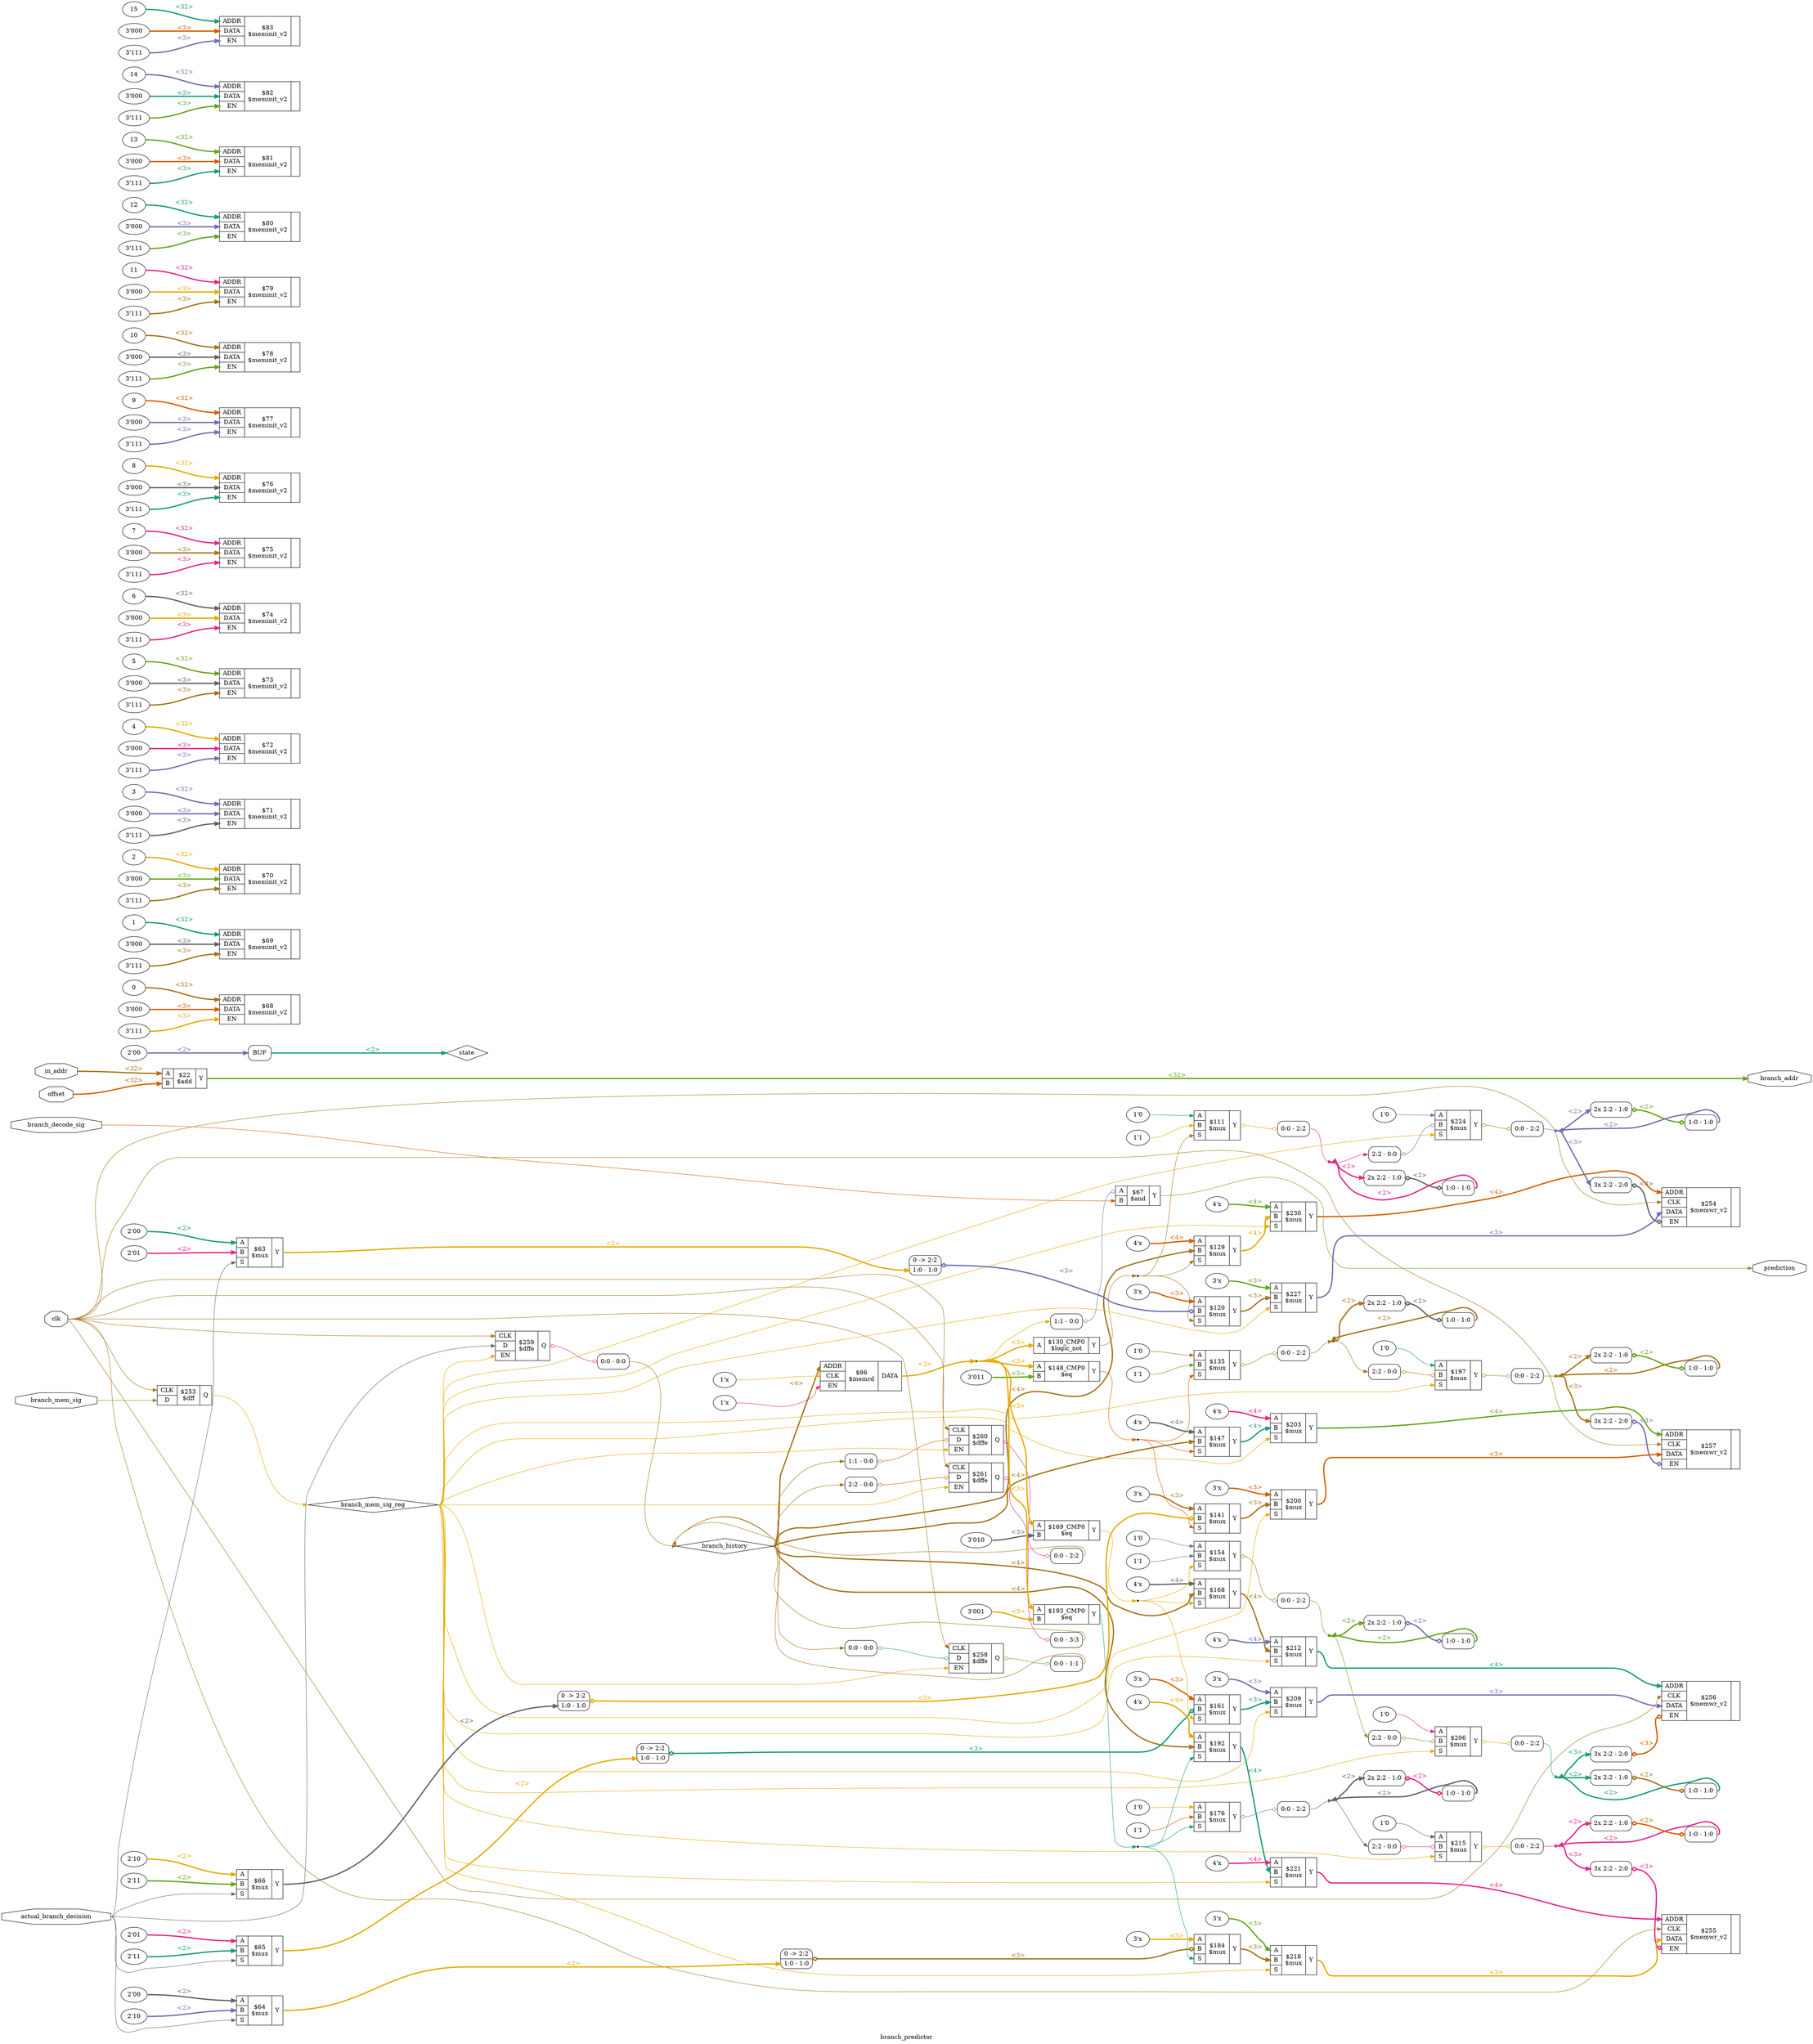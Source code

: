 digraph "branch_predictor" {
label="branch_predictor";
rankdir="LR";
remincross=true;
n34 [ shape=octagon, label="actual_branch_decision", color="black", fontcolor="black" ];
n35 [ shape=octagon, label="branch_addr", color="black", fontcolor="black" ];
n36 [ shape=octagon, label="branch_decode_sig", color="black", fontcolor="black" ];
n37 [ shape=diamond, label="branch_history", color="black", fontcolor="black" ];
n38 [ shape=octagon, label="branch_mem_sig", color="black", fontcolor="black" ];
n39 [ shape=diamond, label="branch_mem_sig_reg", color="black", fontcolor="black" ];
n40 [ shape=octagon, label="clk", color="black", fontcolor="black" ];
n41 [ shape=octagon, label="in_addr", color="black", fontcolor="black" ];
n42 [ shape=octagon, label="offset", color="black", fontcolor="black" ];
n43 [ shape=octagon, label="prediction", color="black", fontcolor="black" ];
n44 [ shape=diamond, label="state", color="black", fontcolor="black" ];
{ rank="source"; n34; n36; n38; n40; n41; n42;}
{ rank="sink"; n35; n43;}
c48 [ shape=record, label="{{<p45> A|<p46> B}|$22\n$add|{<p47> Y}}" ];
c49 [ shape=record, label="{{<p45> A|<p46> B}|$67\n$and|{<p47> Y}}" ];
x0 [ shape=record, style=rounded, label="<s0> 1:1 - 0:0 " ];
x0:e -> c49:p45:w [arrowhead=odiamond, arrowtail=odiamond, dir=both, colorscheme="dark28", color="3", fontcolor="3", label=""];
c54 [ shape=record, label="{{<p50> CLK|<p51> D|<p52> EN}|$258\n$dffe|{<p53> Q}}" ];
x1 [ shape=record, style=rounded, label="<s0> 0:0 - 0:0 " ];
x1:e -> c54:p51:w [arrowhead=odiamond, arrowtail=odiamond, dir=both, colorscheme="dark28", color="1", fontcolor="1", label=""];
x2 [ shape=record, style=rounded, label="<s0> 0:0 - 1:1 " ];
c54:p53:e -> x2:w [arrowhead=odiamond, arrowtail=odiamond, dir=both, colorscheme="dark28", color="5", fontcolor="5", label=""];
c55 [ shape=record, label="{{<p50> CLK|<p51> D|<p52> EN}|$259\n$dffe|{<p53> Q}}" ];
x3 [ shape=record, style=rounded, label="<s0> 0:0 - 0:0 " ];
c55:p53:e -> x3:w [arrowhead=odiamond, arrowtail=odiamond, dir=both, colorscheme="dark28", color="4", fontcolor="4", label=""];
c56 [ shape=record, label="{{<p50> CLK|<p51> D|<p52> EN}|$260\n$dffe|{<p53> Q}}" ];
x4 [ shape=record, style=rounded, label="<s0> 1:1 - 0:0 " ];
x4:e -> c56:p51:w [arrowhead=odiamond, arrowtail=odiamond, dir=both, colorscheme="dark28", color="2", fontcolor="2", label=""];
x5 [ shape=record, style=rounded, label="<s0> 0:0 - 2:2 " ];
c56:p53:e -> x5:w [arrowhead=odiamond, arrowtail=odiamond, dir=both, colorscheme="dark28", color="4", fontcolor="4", label=""];
c57 [ shape=record, label="{{<p50> CLK|<p51> D|<p52> EN}|$261\n$dffe|{<p53> Q}}" ];
x6 [ shape=record, style=rounded, label="<s0> 2:2 - 0:0 " ];
x6:e -> c57:p51:w [arrowhead=odiamond, arrowtail=odiamond, dir=both, colorscheme="dark28", color="2", fontcolor="2", label=""];
x7 [ shape=record, style=rounded, label="<s0> 0:0 - 3:3 " ];
c57:p53:e -> x7:w [arrowhead=odiamond, arrowtail=odiamond, dir=both, colorscheme="dark28", color="4", fontcolor="4", label=""];
c60 [ shape=record, label="{{<p58> ADDR|<p50> CLK|<p59> DATA|<p52> EN}|$254\n$memwr_v2|{}}" ];
x8 [ shape=record, style=rounded, label="<s2> 3x 2:2 - 2:0 " ];
x8:e -> c60:p52:w [arrowhead=odiamond, arrowtail=odiamond, dir=both, colorscheme="dark28", color="8", fontcolor="8", style="setlinewidth(3)", label="<3>"];
c61 [ shape=record, label="{{<p58> ADDR|<p50> CLK|<p59> DATA|<p52> EN}|$255\n$memwr_v2|{}}" ];
x9 [ shape=record, style=rounded, label="<s2> 3x 2:2 - 2:0 " ];
x9:e -> c61:p52:w [arrowhead=odiamond, arrowtail=odiamond, dir=both, colorscheme="dark28", color="4", fontcolor="4", style="setlinewidth(3)", label="<3>"];
c62 [ shape=record, label="{{<p58> ADDR|<p50> CLK|<p59> DATA|<p52> EN}|$256\n$memwr_v2|{}}" ];
x10 [ shape=record, style=rounded, label="<s2> 3x 2:2 - 2:0 " ];
x10:e -> c62:p52:w [arrowhead=odiamond, arrowtail=odiamond, dir=both, colorscheme="dark28", color="2", fontcolor="2", style="setlinewidth(3)", label="<3>"];
c63 [ shape=record, label="{{<p58> ADDR|<p50> CLK|<p59> DATA|<p52> EN}|$257\n$memwr_v2|{}}" ];
x11 [ shape=record, style=rounded, label="<s2> 3x 2:2 - 2:0 " ];
x11:e -> c63:p52:w [arrowhead=odiamond, arrowtail=odiamond, dir=both, colorscheme="dark28", color="3", fontcolor="3", style="setlinewidth(3)", label="<3>"];
v12 [ label="0" ];
v13 [ label="3'000" ];
v14 [ label="3'111" ];
c64 [ shape=record, label="{{<p58> ADDR|<p59> DATA|<p52> EN}|$68\n$meminit_v2|{}}" ];
v15 [ label="1" ];
v16 [ label="3'000" ];
v17 [ label="3'111" ];
c65 [ shape=record, label="{{<p58> ADDR|<p59> DATA|<p52> EN}|$69\n$meminit_v2|{}}" ];
v18 [ label="2" ];
v19 [ label="3'000" ];
v20 [ label="3'111" ];
c66 [ shape=record, label="{{<p58> ADDR|<p59> DATA|<p52> EN}|$70\n$meminit_v2|{}}" ];
v21 [ label="3" ];
v22 [ label="3'000" ];
v23 [ label="3'111" ];
c67 [ shape=record, label="{{<p58> ADDR|<p59> DATA|<p52> EN}|$71\n$meminit_v2|{}}" ];
v24 [ label="4" ];
v25 [ label="3'000" ];
v26 [ label="3'111" ];
c68 [ shape=record, label="{{<p58> ADDR|<p59> DATA|<p52> EN}|$72\n$meminit_v2|{}}" ];
v27 [ label="5" ];
v28 [ label="3'000" ];
v29 [ label="3'111" ];
c69 [ shape=record, label="{{<p58> ADDR|<p59> DATA|<p52> EN}|$73\n$meminit_v2|{}}" ];
v30 [ label="6" ];
v31 [ label="3'000" ];
v32 [ label="3'111" ];
c70 [ shape=record, label="{{<p58> ADDR|<p59> DATA|<p52> EN}|$74\n$meminit_v2|{}}" ];
v33 [ label="7" ];
v34 [ label="3'000" ];
v35 [ label="3'111" ];
c71 [ shape=record, label="{{<p58> ADDR|<p59> DATA|<p52> EN}|$75\n$meminit_v2|{}}" ];
v36 [ label="8" ];
v37 [ label="3'000" ];
v38 [ label="3'111" ];
c72 [ shape=record, label="{{<p58> ADDR|<p59> DATA|<p52> EN}|$76\n$meminit_v2|{}}" ];
v39 [ label="9" ];
v40 [ label="3'000" ];
v41 [ label="3'111" ];
c73 [ shape=record, label="{{<p58> ADDR|<p59> DATA|<p52> EN}|$77\n$meminit_v2|{}}" ];
v42 [ label="10" ];
v43 [ label="3'000" ];
v44 [ label="3'111" ];
c74 [ shape=record, label="{{<p58> ADDR|<p59> DATA|<p52> EN}|$78\n$meminit_v2|{}}" ];
v45 [ label="11" ];
v46 [ label="3'000" ];
v47 [ label="3'111" ];
c75 [ shape=record, label="{{<p58> ADDR|<p59> DATA|<p52> EN}|$79\n$meminit_v2|{}}" ];
v48 [ label="12" ];
v49 [ label="3'000" ];
v50 [ label="3'111" ];
c76 [ shape=record, label="{{<p58> ADDR|<p59> DATA|<p52> EN}|$80\n$meminit_v2|{}}" ];
v51 [ label="13" ];
v52 [ label="3'000" ];
v53 [ label="3'111" ];
c77 [ shape=record, label="{{<p58> ADDR|<p59> DATA|<p52> EN}|$81\n$meminit_v2|{}}" ];
v54 [ label="14" ];
v55 [ label="3'000" ];
v56 [ label="3'111" ];
c78 [ shape=record, label="{{<p58> ADDR|<p59> DATA|<p52> EN}|$82\n$meminit_v2|{}}" ];
v57 [ label="15" ];
v58 [ label="3'000" ];
v59 [ label="3'111" ];
c79 [ shape=record, label="{{<p58> ADDR|<p59> DATA|<p52> EN}|$83\n$meminit_v2|{}}" ];
v60 [ label="1'x" ];
v61 [ label="1'x" ];
c80 [ shape=record, label="{{<p58> ADDR|<p50> CLK|<p52> EN}|$86\n$memrd|{<p59> DATA}}" ];
c81 [ shape=record, label="{{<p50> CLK|<p51> D}|$253\n$dff|{<p53> Q}}" ];
v62 [ label="1'0" ];
v63 [ label="1'1" ];
c83 [ shape=record, label="{{<p45> A|<p46> B|<p82> S}|$111\n$mux|{<p47> Y}}" ];
x64 [ shape=record, style=rounded, label="<s0> 0:0 - 2:2 " ];
c83:p47:e -> x64:w [arrowhead=odiamond, arrowtail=odiamond, dir=both, colorscheme="dark28", color="6", fontcolor="6", label=""];
v65 [ label="3'x" ];
c84 [ shape=record, label="{{<p45> A|<p46> B|<p82> S}|$120\n$mux|{<p47> Y}}" ];
x66 [ shape=record, style=rounded, label="0 -&gt; 2:2 |<s0> 1:0 - 1:0 " ];
x66:e -> c84:p46:w [arrowhead=odiamond, arrowtail=odiamond, dir=both, colorscheme="dark28", color="3", fontcolor="3", style="setlinewidth(3)", label="<3>"];
v67 [ label="4'x" ];
c85 [ shape=record, label="{{<p45> A|<p46> B|<p82> S}|$129\n$mux|{<p47> Y}}" ];
c86 [ shape=record, label="{{<p45> A}|$130_CMP0\n$logic_not|{<p47> Y}}" ];
v68 [ label="1'0" ];
v69 [ label="1'1" ];
c87 [ shape=record, label="{{<p45> A|<p46> B|<p82> S}|$135\n$mux|{<p47> Y}}" ];
x70 [ shape=record, style=rounded, label="<s0> 0:0 - 2:2 " ];
c87:p47:e -> x70:w [arrowhead=odiamond, arrowtail=odiamond, dir=both, colorscheme="dark28", color="5", fontcolor="5", label=""];
v71 [ label="3'x" ];
c88 [ shape=record, label="{{<p45> A|<p46> B|<p82> S}|$141\n$mux|{<p47> Y}}" ];
x72 [ shape=record, style=rounded, label="0 -&gt; 2:2 |<s0> 1:0 - 1:0 " ];
x72:e -> c88:p46:w [arrowhead=odiamond, arrowtail=odiamond, dir=both, colorscheme="dark28", color="6", fontcolor="6", style="setlinewidth(3)", label="<3>"];
v73 [ label="4'x" ];
c89 [ shape=record, label="{{<p45> A|<p46> B|<p82> S}|$147\n$mux|{<p47> Y}}" ];
v74 [ label="3'011" ];
c90 [ shape=record, label="{{<p45> A|<p46> B}|$148_CMP0\n$eq|{<p47> Y}}" ];
v75 [ label="1'0" ];
v76 [ label="1'1" ];
c91 [ shape=record, label="{{<p45> A|<p46> B|<p82> S}|$154\n$mux|{<p47> Y}}" ];
x77 [ shape=record, style=rounded, label="<s0> 0:0 - 2:2 " ];
c91:p47:e -> x77:w [arrowhead=odiamond, arrowtail=odiamond, dir=both, colorscheme="dark28", color="7", fontcolor="7", label=""];
v78 [ label="3'x" ];
c92 [ shape=record, label="{{<p45> A|<p46> B|<p82> S}|$161\n$mux|{<p47> Y}}" ];
x79 [ shape=record, style=rounded, label="0 -&gt; 2:2 |<s0> 1:0 - 1:0 " ];
x79:e -> c92:p46:w [arrowhead=odiamond, arrowtail=odiamond, dir=both, colorscheme="dark28", color="1", fontcolor="1", style="setlinewidth(3)", label="<3>"];
v80 [ label="4'x" ];
c93 [ shape=record, label="{{<p45> A|<p46> B|<p82> S}|$168\n$mux|{<p47> Y}}" ];
v81 [ label="3'010" ];
c94 [ shape=record, label="{{<p45> A|<p46> B}|$169_CMP0\n$eq|{<p47> Y}}" ];
v82 [ label="1'0" ];
v83 [ label="1'1" ];
c95 [ shape=record, label="{{<p45> A|<p46> B|<p82> S}|$176\n$mux|{<p47> Y}}" ];
x84 [ shape=record, style=rounded, label="<s0> 0:0 - 2:2 " ];
c95:p47:e -> x84:w [arrowhead=odiamond, arrowtail=odiamond, dir=both, colorscheme="dark28", color="3", fontcolor="3", label=""];
v85 [ label="3'x" ];
c96 [ shape=record, label="{{<p45> A|<p46> B|<p82> S}|$184\n$mux|{<p47> Y}}" ];
x86 [ shape=record, style=rounded, label="0 -&gt; 2:2 |<s0> 1:0 - 1:0 " ];
x86:e -> c96:p46:w [arrowhead=odiamond, arrowtail=odiamond, dir=both, colorscheme="dark28", color="7", fontcolor="7", style="setlinewidth(3)", label="<3>"];
v87 [ label="4'x" ];
c97 [ shape=record, label="{{<p45> A|<p46> B|<p82> S}|$192\n$mux|{<p47> Y}}" ];
v88 [ label="3'001" ];
c98 [ shape=record, label="{{<p45> A|<p46> B}|$193_CMP0\n$eq|{<p47> Y}}" ];
v89 [ label="1'0" ];
c99 [ shape=record, label="{{<p45> A|<p46> B|<p82> S}|$197\n$mux|{<p47> Y}}" ];
x90 [ shape=record, style=rounded, label="<s0> 2:2 - 0:0 " ];
x90:e -> c99:p46:w [arrowhead=odiamond, arrowtail=odiamond, dir=both, colorscheme="dark28", color="7", fontcolor="7", label=""];
x91 [ shape=record, style=rounded, label="<s0> 0:0 - 2:2 " ];
c99:p47:e -> x91:w [arrowhead=odiamond, arrowtail=odiamond, dir=both, colorscheme="dark28", color="5", fontcolor="5", label=""];
v92 [ label="3'x" ];
c100 [ shape=record, label="{{<p45> A|<p46> B|<p82> S}|$200\n$mux|{<p47> Y}}" ];
v93 [ label="4'x" ];
c101 [ shape=record, label="{{<p45> A|<p46> B|<p82> S}|$203\n$mux|{<p47> Y}}" ];
v94 [ label="1'0" ];
c102 [ shape=record, label="{{<p45> A|<p46> B|<p82> S}|$206\n$mux|{<p47> Y}}" ];
x95 [ shape=record, style=rounded, label="<s0> 2:2 - 0:0 " ];
x95:e -> c102:p46:w [arrowhead=odiamond, arrowtail=odiamond, dir=both, colorscheme="dark28", color="5", fontcolor="5", label=""];
x96 [ shape=record, style=rounded, label="<s0> 0:0 - 2:2 " ];
c102:p47:e -> x96:w [arrowhead=odiamond, arrowtail=odiamond, dir=both, colorscheme="dark28", color="6", fontcolor="6", label=""];
v97 [ label="3'x" ];
c103 [ shape=record, label="{{<p45> A|<p46> B|<p82> S}|$209\n$mux|{<p47> Y}}" ];
v98 [ label="4'x" ];
c104 [ shape=record, label="{{<p45> A|<p46> B|<p82> S}|$212\n$mux|{<p47> Y}}" ];
v99 [ label="1'0" ];
c105 [ shape=record, label="{{<p45> A|<p46> B|<p82> S}|$215\n$mux|{<p47> Y}}" ];
x100 [ shape=record, style=rounded, label="<s0> 2:2 - 0:0 " ];
x100:e -> c105:p46:w [arrowhead=odiamond, arrowtail=odiamond, dir=both, colorscheme="dark28", color="4", fontcolor="4", label=""];
x101 [ shape=record, style=rounded, label="<s0> 0:0 - 2:2 " ];
c105:p47:e -> x101:w [arrowhead=odiamond, arrowtail=odiamond, dir=both, colorscheme="dark28", color="6", fontcolor="6", label=""];
v102 [ label="3'x" ];
c106 [ shape=record, label="{{<p45> A|<p46> B|<p82> S}|$218\n$mux|{<p47> Y}}" ];
v103 [ label="4'x" ];
c107 [ shape=record, label="{{<p45> A|<p46> B|<p82> S}|$221\n$mux|{<p47> Y}}" ];
v104 [ label="1'0" ];
c108 [ shape=record, label="{{<p45> A|<p46> B|<p82> S}|$224\n$mux|{<p47> Y}}" ];
x105 [ shape=record, style=rounded, label="<s0> 2:2 - 0:0 " ];
x105:e -> c108:p46:w [arrowhead=odiamond, arrowtail=odiamond, dir=both, colorscheme="dark28", color="3", fontcolor="3", label=""];
x106 [ shape=record, style=rounded, label="<s0> 0:0 - 2:2 " ];
c108:p47:e -> x106:w [arrowhead=odiamond, arrowtail=odiamond, dir=both, colorscheme="dark28", color="7", fontcolor="7", label=""];
v107 [ label="3'x" ];
c109 [ shape=record, label="{{<p45> A|<p46> B|<p82> S}|$227\n$mux|{<p47> Y}}" ];
v108 [ label="4'x" ];
c110 [ shape=record, label="{{<p45> A|<p46> B|<p82> S}|$230\n$mux|{<p47> Y}}" ];
v109 [ label="2'00" ];
v110 [ label="2'01" ];
c111 [ shape=record, label="{{<p45> A|<p46> B|<p82> S}|$63\n$mux|{<p47> Y}}" ];
v111 [ label="2'00" ];
v112 [ label="2'10" ];
c112 [ shape=record, label="{{<p45> A|<p46> B|<p82> S}|$64\n$mux|{<p47> Y}}" ];
v113 [ label="2'01" ];
v114 [ label="2'11" ];
c113 [ shape=record, label="{{<p45> A|<p46> B|<p82> S}|$65\n$mux|{<p47> Y}}" ];
v115 [ label="2'10" ];
v116 [ label="2'11" ];
c114 [ shape=record, label="{{<p45> A|<p46> B|<p82> S}|$66\n$mux|{<p47> Y}}" ];
x117 [ shape=record, style=rounded, label="<s1> 2x 2:2 - 1:0 " ];
x118 [ shape=record, style=rounded, label="<s0> 1:0 - 1:0 " ];
x117:e -> x118:w [arrowhead=odiamond, arrowtail=odiamond, dir=both, colorscheme="dark28", color="5", fontcolor="5", style="setlinewidth(3)", label="<2>"];
x119 [ shape=record, style=rounded, label="<s1> 2x 2:2 - 1:0 " ];
x120 [ shape=record, style=rounded, label="<s0> 1:0 - 1:0 " ];
x119:e -> x120:w [arrowhead=odiamond, arrowtail=odiamond, dir=both, colorscheme="dark28", color="2", fontcolor="2", style="setlinewidth(3)", label="<2>"];
x121 [ shape=record, style=rounded, label="<s1> 2x 2:2 - 1:0 " ];
x122 [ shape=record, style=rounded, label="<s0> 1:0 - 1:0 " ];
x121:e -> x122:w [arrowhead=odiamond, arrowtail=odiamond, dir=both, colorscheme="dark28", color="7", fontcolor="7", style="setlinewidth(3)", label="<2>"];
x123 [ shape=record, style=rounded, label="<s1> 2x 2:2 - 1:0 " ];
x124 [ shape=record, style=rounded, label="<s0> 1:0 - 1:0 " ];
x123:e -> x124:w [arrowhead=odiamond, arrowtail=odiamond, dir=both, colorscheme="dark28", color="5", fontcolor="5", style="setlinewidth(3)", label="<2>"];
x125 [ shape=record, style=rounded, label="<s1> 2x 2:2 - 1:0 " ];
x126 [ shape=record, style=rounded, label="<s0> 1:0 - 1:0 " ];
x125:e -> x126:w [arrowhead=odiamond, arrowtail=odiamond, dir=both, colorscheme="dark28", color="8", fontcolor="8", style="setlinewidth(3)", label="<2>"];
x127 [ shape=record, style=rounded, label="<s1> 2x 2:2 - 1:0 " ];
x128 [ shape=record, style=rounded, label="<s0> 1:0 - 1:0 " ];
x127:e -> x128:w [arrowhead=odiamond, arrowtail=odiamond, dir=both, colorscheme="dark28", color="4", fontcolor="4", style="setlinewidth(3)", label="<2>"];
x129 [ shape=record, style=rounded, label="<s1> 2x 2:2 - 1:0 " ];
x130 [ shape=record, style=rounded, label="<s0> 1:0 - 1:0 " ];
x129:e -> x130:w [arrowhead=odiamond, arrowtail=odiamond, dir=both, colorscheme="dark28", color="3", fontcolor="3", style="setlinewidth(3)", label="<2>"];
x131 [ shape=record, style=rounded, label="<s1> 2x 2:2 - 1:0 " ];
x132 [ shape=record, style=rounded, label="<s0> 1:0 - 1:0 " ];
x131:e -> x132:w [arrowhead=odiamond, arrowtail=odiamond, dir=both, colorscheme="dark28", color="8", fontcolor="8", style="setlinewidth(3)", label="<2>"];
v133 [ label="2'00" ];
x134 [shape=box, style=rounded, label="BUF"];
n1 [ shape=point ];
c80:p59:e -> n1:w [colorscheme="dark28", color="6", fontcolor="6", style="setlinewidth(3)", label="<3>"];
n1:e -> c86:p45:w [colorscheme="dark28", color="6", fontcolor="6", style="setlinewidth(3)", label="<3>"];
n1:e -> c90:p45:w [colorscheme="dark28", color="6", fontcolor="6", style="setlinewidth(3)", label="<3>"];
n1:e -> c94:p45:w [colorscheme="dark28", color="6", fontcolor="6", style="setlinewidth(3)", label="<3>"];
n1:e -> c98:p45:w [colorscheme="dark28", color="6", fontcolor="6", style="setlinewidth(3)", label="<3>"];
n1:e -> x0:s0:w [colorscheme="dark28", color="6", fontcolor="6", label=""];
n10 [ shape=point ];
x122:s0:e -> n10:w [colorscheme="dark28", color="1", fontcolor="1", style="setlinewidth(3)", label="<2>"];
x96:s0:e -> n10:w [colorscheme="dark28", color="1", fontcolor="1", label=""];
n10:e -> x10:s2:w [colorscheme="dark28", color="1", fontcolor="1", style="setlinewidth(3)", label="<3>"];
n10:e -> x121:s1:w [colorscheme="dark28", color="1", fontcolor="1", style="setlinewidth(3)", label="<2>"];
c101:p47:e -> c63:p58:w [colorscheme="dark28", color="5", fontcolor="5", style="setlinewidth(3)", label="<4>"];
c100:p47:e -> c63:p59:w [colorscheme="dark28", color="2", fontcolor="2", style="setlinewidth(3)", label="<3>"];
n13 [ shape=point ];
x124:s0:e -> n13:w [colorscheme="dark28", color="7", fontcolor="7", style="setlinewidth(3)", label="<2>"];
x91:s0:e -> n13:w [colorscheme="dark28", color="7", fontcolor="7", label=""];
n13:e -> x11:s2:w [colorscheme="dark28", color="7", fontcolor="7", style="setlinewidth(3)", label="<3>"];
n13:e -> x123:s1:w [colorscheme="dark28", color="7", fontcolor="7", style="setlinewidth(3)", label="<2>"];
c85:p47:e -> c110:p46:w [colorscheme="dark28", color="6", fontcolor="6", style="setlinewidth(3)", label="<4>"];
c84:p47:e -> c109:p46:w [colorscheme="dark28", color="7", fontcolor="7", style="setlinewidth(3)", label="<3>"];
n16 [ shape=point ];
x126:s0:e -> n16:w [colorscheme="dark28", color="4", fontcolor="4", style="setlinewidth(3)", label="<2>"];
x64:s0:e -> n16:w [colorscheme="dark28", color="4", fontcolor="4", label=""];
n16:e -> x105:s0:w [colorscheme="dark28", color="4", fontcolor="4", label=""];
n16:e -> x125:s1:w [colorscheme="dark28", color="4", fontcolor="4", style="setlinewidth(3)", label="<2>"];
c97:p47:e -> c107:p46:w [colorscheme="dark28", color="1", fontcolor="1", style="setlinewidth(3)", label="<4>"];
c96:p47:e -> c106:p46:w [colorscheme="dark28", color="7", fontcolor="7", style="setlinewidth(3)", label="<3>"];
n19 [ shape=point ];
x128:s0:e -> n19:w [colorscheme="dark28", color="8", fontcolor="8", style="setlinewidth(3)", label="<2>"];
x84:s0:e -> n19:w [colorscheme="dark28", color="8", fontcolor="8", label=""];
n19:e -> x100:s0:w [colorscheme="dark28", color="8", fontcolor="8", label=""];
n19:e -> x127:s1:w [colorscheme="dark28", color="8", fontcolor="8", style="setlinewidth(3)", label="<2>"];
c110:p47:e -> c60:p58:w [colorscheme="dark28", color="2", fontcolor="2", style="setlinewidth(3)", label="<4>"];
c93:p47:e -> c104:p46:w [colorscheme="dark28", color="7", fontcolor="7", style="setlinewidth(3)", label="<4>"];
c92:p47:e -> c103:p46:w [colorscheme="dark28", color="1", fontcolor="1", style="setlinewidth(3)", label="<3>"];
n22 [ shape=point ];
x130:s0:e -> n22:w [colorscheme="dark28", color="5", fontcolor="5", style="setlinewidth(3)", label="<2>"];
x77:s0:e -> n22:w [colorscheme="dark28", color="5", fontcolor="5", label=""];
n22:e -> x129:s1:w [colorscheme="dark28", color="5", fontcolor="5", style="setlinewidth(3)", label="<2>"];
n22:e -> x95:s0:w [colorscheme="dark28", color="5", fontcolor="5", label=""];
c89:p47:e -> c101:p46:w [colorscheme="dark28", color="1", fontcolor="1", style="setlinewidth(3)", label="<4>"];
c88:p47:e -> c100:p46:w [colorscheme="dark28", color="7", fontcolor="7", style="setlinewidth(3)", label="<3>"];
n25 [ shape=point ];
x132:s0:e -> n25:w [colorscheme="dark28", color="7", fontcolor="7", style="setlinewidth(3)", label="<2>"];
x70:s0:e -> n25:w [colorscheme="dark28", color="7", fontcolor="7", label=""];
n25:e -> x131:s1:w [colorscheme="dark28", color="7", fontcolor="7", style="setlinewidth(3)", label="<2>"];
n25:e -> x90:s0:w [colorscheme="dark28", color="7", fontcolor="7", label=""];
n26 [ shape=point ];
c86:p47:e -> n26:w [colorscheme="dark28", color="7", fontcolor="7", label=""];
n26:e -> c83:p82:w [colorscheme="dark28", color="7", fontcolor="7", label=""];
n26:e -> c84:p82:w [colorscheme="dark28", color="7", fontcolor="7", label=""];
n26:e -> c85:p82:w [colorscheme="dark28", color="7", fontcolor="7", label=""];
n27 [ shape=point ];
c90:p47:e -> n27:w [colorscheme="dark28", color="2", fontcolor="2", label=""];
n27:e -> c87:p82:w [colorscheme="dark28", color="2", fontcolor="2", label=""];
n27:e -> c88:p82:w [colorscheme="dark28", color="2", fontcolor="2", label=""];
n27:e -> c89:p82:w [colorscheme="dark28", color="2", fontcolor="2", label=""];
n28 [ shape=point ];
c94:p47:e -> n28:w [colorscheme="dark28", color="6", fontcolor="6", label=""];
n28:e -> c91:p82:w [colorscheme="dark28", color="6", fontcolor="6", label=""];
n28:e -> c92:p82:w [colorscheme="dark28", color="6", fontcolor="6", label=""];
n28:e -> c93:p82:w [colorscheme="dark28", color="6", fontcolor="6", label=""];
n29 [ shape=point ];
c98:p47:e -> n29:w [colorscheme="dark28", color="1", fontcolor="1", label=""];
n29:e -> c95:p82:w [colorscheme="dark28", color="1", fontcolor="1", label=""];
n29:e -> c96:p82:w [colorscheme="dark28", color="1", fontcolor="1", label=""];
n29:e -> c97:p82:w [colorscheme="dark28", color="1", fontcolor="1", label=""];
c109:p47:e -> c60:p59:w [colorscheme="dark28", color="3", fontcolor="3", style="setlinewidth(3)", label="<3>"];
c111:p47:e -> x66:s0:w [colorscheme="dark28", color="6", fontcolor="6", style="setlinewidth(3)", label="<2>"];
c112:p47:e -> x86:s0:w [colorscheme="dark28", color="6", fontcolor="6", style="setlinewidth(3)", label="<2>"];
c113:p47:e -> x79:s0:w [colorscheme="dark28", color="6", fontcolor="6", style="setlinewidth(3)", label="<2>"];
c114:p47:e -> x72:s0:w [colorscheme="dark28", color="8", fontcolor="8", style="setlinewidth(3)", label="<2>"];
n34:e -> c111:p82:w [colorscheme="dark28", color="8", fontcolor="8", label=""];
n34:e -> c112:p82:w [colorscheme="dark28", color="8", fontcolor="8", label=""];
n34:e -> c113:p82:w [colorscheme="dark28", color="8", fontcolor="8", label=""];
n34:e -> c114:p82:w [colorscheme="dark28", color="8", fontcolor="8", label=""];
n34:e -> c55:p51:w [colorscheme="dark28", color="8", fontcolor="8", label=""];
c48:p47:e -> n35:w [colorscheme="dark28", color="5", fontcolor="5", style="setlinewidth(3)", label="<32>"];
n36:e -> c49:p46:w [colorscheme="dark28", color="2", fontcolor="2", label=""];
x2:s0:e -> n37:w [colorscheme="dark28", color="7", fontcolor="7", label=""];
x3:s0:e -> n37:w [colorscheme="dark28", color="7", fontcolor="7", label=""];
x5:s0:e -> n37:w [colorscheme="dark28", color="7", fontcolor="7", label=""];
x7:s0:e -> n37:w [colorscheme="dark28", color="7", fontcolor="7", label=""];
n37:e -> c80:p58:w [colorscheme="dark28", color="7", fontcolor="7", style="setlinewidth(3)", label="<4>"];
n37:e -> c85:p46:w [colorscheme="dark28", color="7", fontcolor="7", style="setlinewidth(3)", label="<4>"];
n37:e -> c89:p46:w [colorscheme="dark28", color="7", fontcolor="7", style="setlinewidth(3)", label="<4>"];
n37:e -> c93:p46:w [colorscheme="dark28", color="7", fontcolor="7", style="setlinewidth(3)", label="<4>"];
n37:e -> c97:p46:w [colorscheme="dark28", color="7", fontcolor="7", style="setlinewidth(3)", label="<4>"];
n37:e -> x1:s0:w [colorscheme="dark28", color="7", fontcolor="7", label=""];
n37:e -> x4:s0:w [colorscheme="dark28", color="7", fontcolor="7", label=""];
n37:e -> x6:s0:w [colorscheme="dark28", color="7", fontcolor="7", label=""];
n38:e -> c81:p51:w [colorscheme="dark28", color="5", fontcolor="5", label=""];
c81:p53:e -> n39:w [colorscheme="dark28", color="6", fontcolor="6", label=""];
n39:e -> c100:p82:w [colorscheme="dark28", color="6", fontcolor="6", label=""];
n39:e -> c101:p82:w [colorscheme="dark28", color="6", fontcolor="6", label=""];
n39:e -> c102:p82:w [colorscheme="dark28", color="6", fontcolor="6", label=""];
n39:e -> c103:p82:w [colorscheme="dark28", color="6", fontcolor="6", label=""];
n39:e -> c104:p82:w [colorscheme="dark28", color="6", fontcolor="6", label=""];
n39:e -> c105:p82:w [colorscheme="dark28", color="6", fontcolor="6", label=""];
n39:e -> c106:p82:w [colorscheme="dark28", color="6", fontcolor="6", label=""];
n39:e -> c107:p82:w [colorscheme="dark28", color="6", fontcolor="6", label=""];
n39:e -> c108:p82:w [colorscheme="dark28", color="6", fontcolor="6", label=""];
n39:e -> c109:p82:w [colorscheme="dark28", color="6", fontcolor="6", label=""];
n39:e -> c110:p82:w [colorscheme="dark28", color="6", fontcolor="6", label=""];
n39:e -> c54:p52:w [colorscheme="dark28", color="6", fontcolor="6", label=""];
n39:e -> c55:p52:w [colorscheme="dark28", color="6", fontcolor="6", label=""];
n39:e -> c56:p52:w [colorscheme="dark28", color="6", fontcolor="6", label=""];
n39:e -> c57:p52:w [colorscheme="dark28", color="6", fontcolor="6", label=""];
n39:e -> c99:p82:w [colorscheme="dark28", color="6", fontcolor="6", label=""];
n4 [ shape=point ];
x106:s0:e -> n4:w [colorscheme="dark28", color="3", fontcolor="3", label=""];
x118:s0:e -> n4:w [colorscheme="dark28", color="3", fontcolor="3", style="setlinewidth(3)", label="<2>"];
n4:e -> x117:s1:w [colorscheme="dark28", color="3", fontcolor="3", style="setlinewidth(3)", label="<2>"];
n4:e -> x8:s2:w [colorscheme="dark28", color="3", fontcolor="3", style="setlinewidth(3)", label="<3>"];
n40:e -> c54:p50:w [colorscheme="dark28", color="7", fontcolor="7", label=""];
n40:e -> c55:p50:w [colorscheme="dark28", color="7", fontcolor="7", label=""];
n40:e -> c56:p50:w [colorscheme="dark28", color="7", fontcolor="7", label=""];
n40:e -> c57:p50:w [colorscheme="dark28", color="7", fontcolor="7", label=""];
n40:e -> c60:p50:w [colorscheme="dark28", color="7", fontcolor="7", label=""];
n40:e -> c61:p50:w [colorscheme="dark28", color="7", fontcolor="7", label=""];
n40:e -> c62:p50:w [colorscheme="dark28", color="7", fontcolor="7", label=""];
n40:e -> c63:p50:w [colorscheme="dark28", color="7", fontcolor="7", label=""];
n40:e -> c81:p50:w [colorscheme="dark28", color="7", fontcolor="7", label=""];
n41:e -> c48:p45:w [colorscheme="dark28", color="7", fontcolor="7", style="setlinewidth(3)", label="<32>"];
n42:e -> c48:p46:w [colorscheme="dark28", color="2", fontcolor="2", style="setlinewidth(3)", label="<32>"];
c49:p47:e -> n43:w [colorscheme="dark28", color="5", fontcolor="5", label=""];
x134:e:e -> n44:w [colorscheme="dark28", color="1", fontcolor="1", style="setlinewidth(3)", label="<2>"];
c107:p47:e -> c61:p58:w [colorscheme="dark28", color="4", fontcolor="4", style="setlinewidth(3)", label="<4>"];
c106:p47:e -> c61:p59:w [colorscheme="dark28", color="6", fontcolor="6", style="setlinewidth(3)", label="<3>"];
n7 [ shape=point ];
x101:s0:e -> n7:w [colorscheme="dark28", color="4", fontcolor="4", label=""];
x120:s0:e -> n7:w [colorscheme="dark28", color="4", fontcolor="4", style="setlinewidth(3)", label="<2>"];
n7:e -> x119:s1:w [colorscheme="dark28", color="4", fontcolor="4", style="setlinewidth(3)", label="<2>"];
n7:e -> x9:s2:w [colorscheme="dark28", color="4", fontcolor="4", style="setlinewidth(3)", label="<3>"];
c104:p47:e -> c62:p58:w [colorscheme="dark28", color="1", fontcolor="1", style="setlinewidth(3)", label="<4>"];
c103:p47:e -> c62:p59:w [colorscheme="dark28", color="3", fontcolor="3", style="setlinewidth(3)", label="<3>"];
v102:e -> c106:p45:w [colorscheme="dark28", color="5", fontcolor="5", style="setlinewidth(3)", label="<3>"];
v103:e -> c107:p45:w [colorscheme="dark28", color="4", fontcolor="4", style="setlinewidth(3)", label="<4>"];
v104:e -> c108:p45:w [colorscheme="dark28", color="3", fontcolor="3", label=""];
v107:e -> c109:p45:w [colorscheme="dark28", color="5", fontcolor="5", style="setlinewidth(3)", label="<3>"];
v108:e -> c110:p45:w [colorscheme="dark28", color="5", fontcolor="5", style="setlinewidth(3)", label="<4>"];
v109:e -> c111:p45:w [colorscheme="dark28", color="1", fontcolor="1", style="setlinewidth(3)", label="<2>"];
v110:e -> c111:p46:w [colorscheme="dark28", color="4", fontcolor="4", style="setlinewidth(3)", label="<2>"];
v111:e -> c112:p45:w [colorscheme="dark28", color="8", fontcolor="8", style="setlinewidth(3)", label="<2>"];
v112:e -> c112:p46:w [colorscheme="dark28", color="3", fontcolor="3", style="setlinewidth(3)", label="<2>"];
v113:e -> c113:p45:w [colorscheme="dark28", color="4", fontcolor="4", style="setlinewidth(3)", label="<2>"];
v114:e -> c113:p46:w [colorscheme="dark28", color="1", fontcolor="1", style="setlinewidth(3)", label="<2>"];
v115:e -> c114:p45:w [colorscheme="dark28", color="6", fontcolor="6", style="setlinewidth(3)", label="<2>"];
v116:e -> c114:p46:w [colorscheme="dark28", color="5", fontcolor="5", style="setlinewidth(3)", label="<2>"];
v12:e -> c64:p58:w [colorscheme="dark28", color="7", fontcolor="7", style="setlinewidth(3)", label="<32>"];
v13:e -> c64:p59:w [colorscheme="dark28", color="2", fontcolor="2", style="setlinewidth(3)", label="<3>"];
v133:e -> x134:w:w [colorscheme="dark28", color="3", fontcolor="3", style="setlinewidth(3)", label="<2>"];
v14:e -> c64:p52:w [colorscheme="dark28", color="6", fontcolor="6", style="setlinewidth(3)", label="<3>"];
v15:e -> c65:p58:w [colorscheme="dark28", color="1", fontcolor="1", style="setlinewidth(3)", label="<32>"];
v16:e -> c65:p59:w [colorscheme="dark28", color="8", fontcolor="8", style="setlinewidth(3)", label="<3>"];
v17:e -> c65:p52:w [colorscheme="dark28", color="7", fontcolor="7", style="setlinewidth(3)", label="<3>"];
v18:e -> c66:p58:w [colorscheme="dark28", color="6", fontcolor="6", style="setlinewidth(3)", label="<32>"];
v19:e -> c66:p59:w [colorscheme="dark28", color="5", fontcolor="5", style="setlinewidth(3)", label="<3>"];
v20:e -> c66:p52:w [colorscheme="dark28", color="7", fontcolor="7", style="setlinewidth(3)", label="<3>"];
v21:e -> c67:p58:w [colorscheme="dark28", color="3", fontcolor="3", style="setlinewidth(3)", label="<32>"];
v22:e -> c67:p59:w [colorscheme="dark28", color="3", fontcolor="3", style="setlinewidth(3)", label="<3>"];
v23:e -> c67:p52:w [colorscheme="dark28", color="8", fontcolor="8", style="setlinewidth(3)", label="<3>"];
v24:e -> c68:p58:w [colorscheme="dark28", color="6", fontcolor="6", style="setlinewidth(3)", label="<32>"];
v25:e -> c68:p59:w [colorscheme="dark28", color="4", fontcolor="4", style="setlinewidth(3)", label="<3>"];
v26:e -> c68:p52:w [colorscheme="dark28", color="3", fontcolor="3", style="setlinewidth(3)", label="<3>"];
v27:e -> c69:p58:w [colorscheme="dark28", color="5", fontcolor="5", style="setlinewidth(3)", label="<32>"];
v28:e -> c69:p59:w [colorscheme="dark28", color="8", fontcolor="8", style="setlinewidth(3)", label="<3>"];
v29:e -> c69:p52:w [colorscheme="dark28", color="7", fontcolor="7", style="setlinewidth(3)", label="<3>"];
v30:e -> c70:p58:w [colorscheme="dark28", color="8", fontcolor="8", style="setlinewidth(3)", label="<32>"];
v31:e -> c70:p59:w [colorscheme="dark28", color="6", fontcolor="6", style="setlinewidth(3)", label="<3>"];
v32:e -> c70:p52:w [colorscheme="dark28", color="4", fontcolor="4", style="setlinewidth(3)", label="<3>"];
v33:e -> c71:p58:w [colorscheme="dark28", color="4", fontcolor="4", style="setlinewidth(3)", label="<32>"];
v34:e -> c71:p59:w [colorscheme="dark28", color="7", fontcolor="7", style="setlinewidth(3)", label="<3>"];
v35:e -> c71:p52:w [colorscheme="dark28", color="4", fontcolor="4", style="setlinewidth(3)", label="<3>"];
v36:e -> c72:p58:w [colorscheme="dark28", color="6", fontcolor="6", style="setlinewidth(3)", label="<32>"];
v37:e -> c72:p59:w [colorscheme="dark28", color="8", fontcolor="8", style="setlinewidth(3)", label="<3>"];
v38:e -> c72:p52:w [colorscheme="dark28", color="1", fontcolor="1", style="setlinewidth(3)", label="<3>"];
v39:e -> c73:p58:w [colorscheme="dark28", color="2", fontcolor="2", style="setlinewidth(3)", label="<32>"];
v40:e -> c73:p59:w [colorscheme="dark28", color="3", fontcolor="3", style="setlinewidth(3)", label="<3>"];
v41:e -> c73:p52:w [colorscheme="dark28", color="3", fontcolor="3", style="setlinewidth(3)", label="<3>"];
v42:e -> c74:p58:w [colorscheme="dark28", color="7", fontcolor="7", style="setlinewidth(3)", label="<32>"];
v43:e -> c74:p59:w [colorscheme="dark28", color="8", fontcolor="8", style="setlinewidth(3)", label="<3>"];
v44:e -> c74:p52:w [colorscheme="dark28", color="5", fontcolor="5", style="setlinewidth(3)", label="<3>"];
v45:e -> c75:p58:w [colorscheme="dark28", color="4", fontcolor="4", style="setlinewidth(3)", label="<32>"];
v46:e -> c75:p59:w [colorscheme="dark28", color="6", fontcolor="6", style="setlinewidth(3)", label="<3>"];
v47:e -> c75:p52:w [colorscheme="dark28", color="7", fontcolor="7", style="setlinewidth(3)", label="<3>"];
v48:e -> c76:p58:w [colorscheme="dark28", color="1", fontcolor="1", style="setlinewidth(3)", label="<32>"];
v49:e -> c76:p59:w [colorscheme="dark28", color="3", fontcolor="3", style="setlinewidth(3)", label="<3>"];
v50:e -> c76:p52:w [colorscheme="dark28", color="5", fontcolor="5", style="setlinewidth(3)", label="<3>"];
v51:e -> c77:p58:w [colorscheme="dark28", color="5", fontcolor="5", style="setlinewidth(3)", label="<32>"];
v52:e -> c77:p59:w [colorscheme="dark28", color="2", fontcolor="2", style="setlinewidth(3)", label="<3>"];
v53:e -> c77:p52:w [colorscheme="dark28", color="1", fontcolor="1", style="setlinewidth(3)", label="<3>"];
v54:e -> c78:p58:w [colorscheme="dark28", color="3", fontcolor="3", style="setlinewidth(3)", label="<32>"];
v55:e -> c78:p59:w [colorscheme="dark28", color="1", fontcolor="1", style="setlinewidth(3)", label="<3>"];
v56:e -> c78:p52:w [colorscheme="dark28", color="5", fontcolor="5", style="setlinewidth(3)", label="<3>"];
v57:e -> c79:p58:w [colorscheme="dark28", color="1", fontcolor="1", style="setlinewidth(3)", label="<32>"];
v58:e -> c79:p59:w [colorscheme="dark28", color="2", fontcolor="2", style="setlinewidth(3)", label="<3>"];
v59:e -> c79:p52:w [colorscheme="dark28", color="3", fontcolor="3", style="setlinewidth(3)", label="<3>"];
v60:e -> c80:p50:w [colorscheme="dark28", color="6", fontcolor="6", label=""];
v61:e -> c80:p52:w [colorscheme="dark28", color="4", fontcolor="4", label=""];
v62:e -> c83:p45:w [colorscheme="dark28", color="1", fontcolor="1", label=""];
v63:e -> c83:p46:w [colorscheme="dark28", color="6", fontcolor="6", label=""];
v65:e -> c84:p45:w [colorscheme="dark28", color="2", fontcolor="2", style="setlinewidth(3)", label="<3>"];
v67:e -> c85:p45:w [colorscheme="dark28", color="2", fontcolor="2", style="setlinewidth(3)", label="<4>"];
v68:e -> c87:p45:w [colorscheme="dark28", color="7", fontcolor="7", label=""];
v69:e -> c87:p46:w [colorscheme="dark28", color="5", fontcolor="5", label=""];
v71:e -> c88:p45:w [colorscheme="dark28", color="7", fontcolor="7", style="setlinewidth(3)", label="<3>"];
v73:e -> c89:p45:w [colorscheme="dark28", color="8", fontcolor="8", style="setlinewidth(3)", label="<4>"];
v74:e -> c90:p46:w [colorscheme="dark28", color="5", fontcolor="5", style="setlinewidth(3)", label="<3>"];
v75:e -> c91:p45:w [colorscheme="dark28", color="3", fontcolor="3", label=""];
v76:e -> c91:p46:w [colorscheme="dark28", color="3", fontcolor="3", label=""];
v78:e -> c92:p45:w [colorscheme="dark28", color="2", fontcolor="2", style="setlinewidth(3)", label="<3>"];
v80:e -> c93:p45:w [colorscheme="dark28", color="8", fontcolor="8", style="setlinewidth(3)", label="<4>"];
v81:e -> c94:p46:w [colorscheme="dark28", color="8", fontcolor="8", style="setlinewidth(3)", label="<3>"];
v82:e -> c95:p45:w [colorscheme="dark28", color="6", fontcolor="6", label=""];
v83:e -> c95:p46:w [colorscheme="dark28", color="2", fontcolor="2", label=""];
v85:e -> c96:p45:w [colorscheme="dark28", color="6", fontcolor="6", style="setlinewidth(3)", label="<3>"];
v87:e -> c97:p45:w [colorscheme="dark28", color="6", fontcolor="6", style="setlinewidth(3)", label="<4>"];
v88:e -> c98:p46:w [colorscheme="dark28", color="6", fontcolor="6", style="setlinewidth(3)", label="<3>"];
v89:e -> c99:p45:w [colorscheme="dark28", color="1", fontcolor="1", label=""];
v92:e -> c100:p45:w [colorscheme="dark28", color="2", fontcolor="2", style="setlinewidth(3)", label="<3>"];
v93:e -> c101:p45:w [colorscheme="dark28", color="4", fontcolor="4", style="setlinewidth(3)", label="<4>"];
v94:e -> c102:p45:w [colorscheme="dark28", color="4", fontcolor="4", label=""];
v97:e -> c103:p45:w [colorscheme="dark28", color="3", fontcolor="3", style="setlinewidth(3)", label="<3>"];
v98:e -> c104:p45:w [colorscheme="dark28", color="3", fontcolor="3", style="setlinewidth(3)", label="<4>"];
v99:e -> c105:p45:w [colorscheme="dark28", color="8", fontcolor="8", label=""];
}
